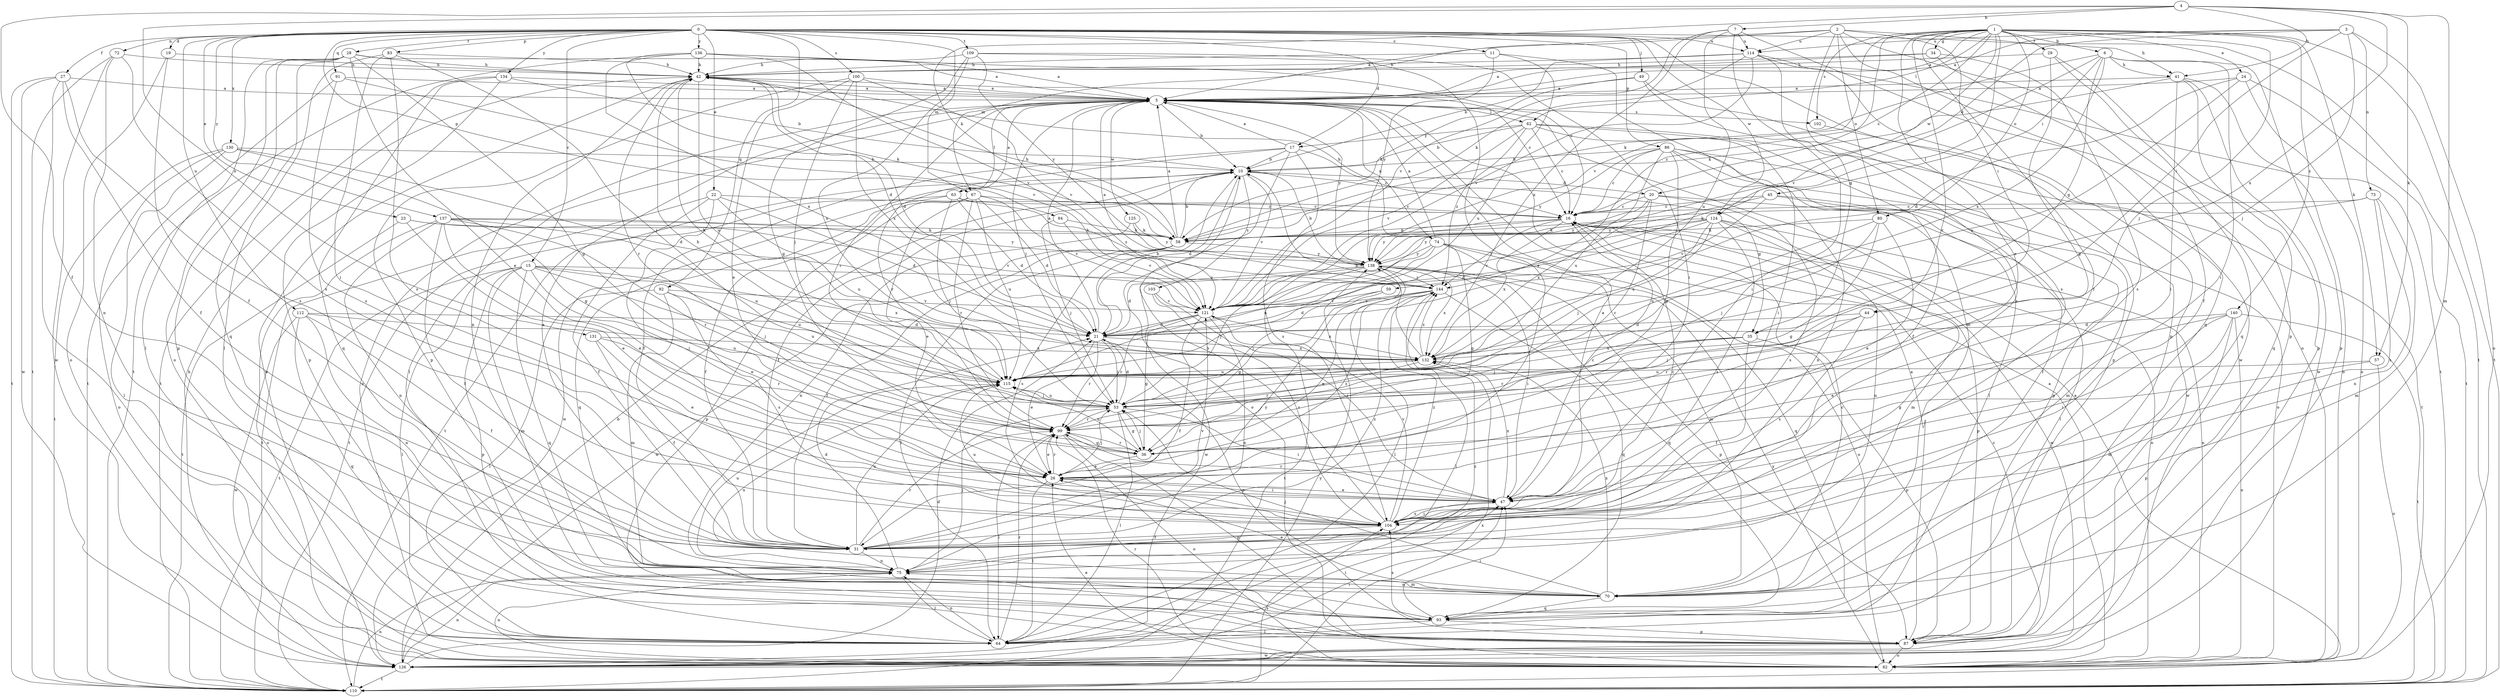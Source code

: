 strict digraph  {
0;
1;
2;
3;
4;
5;
6;
7;
10;
11;
15;
16;
17;
19;
20;
21;
22;
23;
24;
26;
27;
28;
29;
31;
34;
35;
36;
41;
42;
44;
45;
47;
49;
53;
57;
58;
59;
62;
63;
64;
67;
70;
72;
73;
74;
75;
80;
82;
83;
84;
86;
87;
91;
92;
93;
99;
100;
102;
103;
104;
109;
110;
112;
114;
115;
121;
124;
125;
126;
130;
131;
132;
134;
136;
137;
138;
140;
144;
0 -> 11  [label=c];
0 -> 15  [label=c];
0 -> 17  [label=d];
0 -> 19  [label=d];
0 -> 22  [label=e];
0 -> 23  [label=e];
0 -> 27  [label=f];
0 -> 28  [label=f];
0 -> 41  [label=h];
0 -> 49  [label=j];
0 -> 67  [label=m];
0 -> 72  [label=n];
0 -> 83  [label=p];
0 -> 84  [label=p];
0 -> 86  [label=p];
0 -> 87  [label=p];
0 -> 91  [label=q];
0 -> 92  [label=q];
0 -> 100  [label=s];
0 -> 109  [label=t];
0 -> 112  [label=u];
0 -> 114  [label=u];
0 -> 124  [label=w];
0 -> 130  [label=x];
0 -> 134  [label=y];
0 -> 136  [label=y];
0 -> 137  [label=y];
1 -> 5  [label=a];
1 -> 6  [label=b];
1 -> 16  [label=c];
1 -> 24  [label=e];
1 -> 26  [label=e];
1 -> 29  [label=f];
1 -> 31  [label=f];
1 -> 34  [label=g];
1 -> 53  [label=j];
1 -> 57  [label=k];
1 -> 59  [label=l];
1 -> 62  [label=l];
1 -> 80  [label=o];
1 -> 99  [label=r];
1 -> 102  [label=s];
1 -> 110  [label=t];
1 -> 121  [label=v];
1 -> 124  [label=w];
1 -> 140  [label=z];
1 -> 144  [label=z];
2 -> 5  [label=a];
2 -> 35  [label=g];
2 -> 44  [label=i];
2 -> 67  [label=m];
2 -> 80  [label=o];
2 -> 87  [label=p];
2 -> 93  [label=q];
2 -> 110  [label=t];
2 -> 114  [label=u];
3 -> 5  [label=a];
3 -> 20  [label=d];
3 -> 44  [label=i];
3 -> 53  [label=j];
3 -> 73  [label=n];
3 -> 82  [label=o];
3 -> 114  [label=u];
4 -> 7  [label=b];
4 -> 31  [label=f];
4 -> 41  [label=h];
4 -> 57  [label=k];
4 -> 58  [label=k];
4 -> 70  [label=m];
4 -> 131  [label=x];
4 -> 132  [label=x];
5 -> 10  [label=b];
5 -> 53  [label=j];
5 -> 62  [label=l];
5 -> 63  [label=l];
5 -> 64  [label=l];
5 -> 74  [label=n];
5 -> 82  [label=o];
5 -> 99  [label=r];
5 -> 102  [label=s];
5 -> 125  [label=w];
5 -> 138  [label=y];
6 -> 35  [label=g];
6 -> 41  [label=h];
6 -> 45  [label=i];
6 -> 47  [label=i];
6 -> 58  [label=k];
6 -> 87  [label=p];
6 -> 121  [label=v];
6 -> 132  [label=x];
7 -> 75  [label=n];
7 -> 82  [label=o];
7 -> 114  [label=u];
7 -> 115  [label=u];
7 -> 121  [label=v];
7 -> 132  [label=x];
10 -> 20  [label=d];
10 -> 21  [label=d];
10 -> 31  [label=f];
10 -> 35  [label=g];
10 -> 103  [label=s];
10 -> 110  [label=t];
10 -> 121  [label=v];
10 -> 126  [label=w];
11 -> 42  [label=h];
11 -> 70  [label=m];
11 -> 115  [label=u];
11 -> 138  [label=y];
15 -> 26  [label=e];
15 -> 53  [label=j];
15 -> 64  [label=l];
15 -> 70  [label=m];
15 -> 87  [label=p];
15 -> 93  [label=q];
15 -> 110  [label=t];
15 -> 115  [label=u];
15 -> 132  [label=x];
15 -> 144  [label=z];
16 -> 58  [label=k];
16 -> 82  [label=o];
16 -> 87  [label=p];
16 -> 126  [label=w];
16 -> 132  [label=x];
16 -> 138  [label=y];
16 -> 144  [label=z];
17 -> 5  [label=a];
17 -> 10  [label=b];
17 -> 16  [label=c];
17 -> 31  [label=f];
17 -> 82  [label=o];
17 -> 99  [label=r];
17 -> 104  [label=s];
19 -> 31  [label=f];
19 -> 42  [label=h];
19 -> 82  [label=o];
20 -> 16  [label=c];
20 -> 64  [label=l];
20 -> 99  [label=r];
20 -> 104  [label=s];
20 -> 132  [label=x];
20 -> 138  [label=y];
21 -> 5  [label=a];
21 -> 10  [label=b];
21 -> 26  [label=e];
21 -> 53  [label=j];
21 -> 87  [label=p];
21 -> 99  [label=r];
21 -> 132  [label=x];
22 -> 16  [label=c];
22 -> 21  [label=d];
22 -> 31  [label=f];
22 -> 47  [label=i];
22 -> 110  [label=t];
22 -> 115  [label=u];
23 -> 26  [label=e];
23 -> 58  [label=k];
23 -> 110  [label=t];
23 -> 121  [label=v];
24 -> 5  [label=a];
24 -> 21  [label=d];
24 -> 82  [label=o];
24 -> 110  [label=t];
24 -> 115  [label=u];
26 -> 47  [label=i];
26 -> 53  [label=j];
26 -> 64  [label=l];
26 -> 99  [label=r];
26 -> 144  [label=z];
27 -> 5  [label=a];
27 -> 31  [label=f];
27 -> 64  [label=l];
27 -> 104  [label=s];
27 -> 110  [label=t];
27 -> 126  [label=w];
28 -> 5  [label=a];
28 -> 26  [label=e];
28 -> 36  [label=g];
28 -> 42  [label=h];
28 -> 64  [label=l];
28 -> 82  [label=o];
28 -> 87  [label=p];
28 -> 93  [label=q];
29 -> 36  [label=g];
29 -> 42  [label=h];
29 -> 87  [label=p];
29 -> 93  [label=q];
31 -> 5  [label=a];
31 -> 75  [label=n];
31 -> 99  [label=r];
31 -> 115  [label=u];
31 -> 121  [label=v];
31 -> 138  [label=y];
31 -> 144  [label=z];
34 -> 5  [label=a];
34 -> 31  [label=f];
34 -> 42  [label=h];
34 -> 104  [label=s];
35 -> 31  [label=f];
35 -> 53  [label=j];
35 -> 87  [label=p];
35 -> 99  [label=r];
35 -> 132  [label=x];
36 -> 26  [label=e];
36 -> 53  [label=j];
36 -> 99  [label=r];
36 -> 115  [label=u];
41 -> 5  [label=a];
41 -> 47  [label=i];
41 -> 58  [label=k];
41 -> 82  [label=o];
41 -> 93  [label=q];
41 -> 126  [label=w];
42 -> 5  [label=a];
42 -> 16  [label=c];
42 -> 21  [label=d];
42 -> 58  [label=k];
42 -> 75  [label=n];
42 -> 99  [label=r];
42 -> 115  [label=u];
42 -> 126  [label=w];
44 -> 21  [label=d];
44 -> 53  [label=j];
44 -> 99  [label=r];
44 -> 104  [label=s];
45 -> 16  [label=c];
45 -> 31  [label=f];
45 -> 70  [label=m];
45 -> 121  [label=v];
45 -> 138  [label=y];
47 -> 16  [label=c];
47 -> 26  [label=e];
47 -> 99  [label=r];
47 -> 104  [label=s];
47 -> 132  [label=x];
49 -> 5  [label=a];
49 -> 47  [label=i];
49 -> 58  [label=k];
49 -> 87  [label=p];
53 -> 21  [label=d];
53 -> 36  [label=g];
53 -> 42  [label=h];
53 -> 47  [label=i];
53 -> 64  [label=l];
53 -> 99  [label=r];
53 -> 115  [label=u];
57 -> 36  [label=g];
57 -> 82  [label=o];
57 -> 115  [label=u];
58 -> 5  [label=a];
58 -> 10  [label=b];
58 -> 31  [label=f];
58 -> 42  [label=h];
58 -> 64  [label=l];
58 -> 104  [label=s];
58 -> 126  [label=w];
58 -> 138  [label=y];
59 -> 21  [label=d];
59 -> 53  [label=j];
59 -> 121  [label=v];
62 -> 10  [label=b];
62 -> 16  [label=c];
62 -> 31  [label=f];
62 -> 47  [label=i];
62 -> 110  [label=t];
62 -> 121  [label=v];
62 -> 144  [label=z];
62 -> 17  [label=y];
63 -> 5  [label=a];
63 -> 16  [label=c];
63 -> 21  [label=d];
63 -> 53  [label=j];
63 -> 93  [label=q];
63 -> 110  [label=t];
63 -> 144  [label=z];
64 -> 47  [label=i];
64 -> 75  [label=n];
64 -> 99  [label=r];
64 -> 144  [label=z];
67 -> 16  [label=c];
67 -> 21  [label=d];
67 -> 26  [label=e];
67 -> 31  [label=f];
67 -> 87  [label=p];
67 -> 99  [label=r];
67 -> 115  [label=u];
67 -> 121  [label=v];
70 -> 16  [label=c];
70 -> 26  [label=e];
70 -> 53  [label=j];
70 -> 75  [label=n];
70 -> 93  [label=q];
70 -> 115  [label=u];
70 -> 132  [label=x];
72 -> 42  [label=h];
72 -> 75  [label=n];
72 -> 104  [label=s];
72 -> 110  [label=t];
72 -> 126  [label=w];
73 -> 16  [label=c];
73 -> 58  [label=k];
73 -> 70  [label=m];
73 -> 75  [label=n];
73 -> 104  [label=s];
74 -> 5  [label=a];
74 -> 36  [label=g];
74 -> 42  [label=h];
74 -> 70  [label=m];
74 -> 82  [label=o];
74 -> 93  [label=q];
74 -> 115  [label=u];
74 -> 126  [label=w];
74 -> 138  [label=y];
75 -> 21  [label=d];
75 -> 53  [label=j];
75 -> 64  [label=l];
75 -> 70  [label=m];
75 -> 115  [label=u];
80 -> 26  [label=e];
80 -> 36  [label=g];
80 -> 53  [label=j];
80 -> 58  [label=k];
80 -> 115  [label=u];
82 -> 5  [label=a];
82 -> 26  [label=e];
82 -> 75  [label=n];
82 -> 99  [label=r];
82 -> 138  [label=y];
83 -> 42  [label=h];
83 -> 47  [label=i];
83 -> 53  [label=j];
83 -> 64  [label=l];
83 -> 104  [label=s];
84 -> 53  [label=j];
84 -> 58  [label=k];
84 -> 121  [label=v];
86 -> 10  [label=b];
86 -> 16  [label=c];
86 -> 36  [label=g];
86 -> 64  [label=l];
86 -> 75  [label=n];
86 -> 82  [label=o];
86 -> 87  [label=p];
86 -> 115  [label=u];
86 -> 138  [label=y];
87 -> 5  [label=a];
87 -> 82  [label=o];
87 -> 126  [label=w];
91 -> 5  [label=a];
91 -> 104  [label=s];
91 -> 110  [label=t];
91 -> 121  [label=v];
92 -> 64  [label=l];
92 -> 70  [label=m];
92 -> 104  [label=s];
92 -> 115  [label=u];
92 -> 121  [label=v];
93 -> 47  [label=i];
93 -> 64  [label=l];
93 -> 87  [label=p];
93 -> 104  [label=s];
99 -> 26  [label=e];
99 -> 36  [label=g];
99 -> 64  [label=l];
99 -> 82  [label=o];
99 -> 87  [label=p];
100 -> 5  [label=a];
100 -> 26  [label=e];
100 -> 53  [label=j];
100 -> 87  [label=p];
100 -> 121  [label=v];
100 -> 132  [label=x];
102 -> 126  [label=w];
103 -> 47  [label=i];
103 -> 104  [label=s];
103 -> 121  [label=v];
104 -> 5  [label=a];
104 -> 10  [label=b];
104 -> 16  [label=c];
104 -> 31  [label=f];
104 -> 47  [label=i];
104 -> 115  [label=u];
104 -> 121  [label=v];
104 -> 144  [label=z];
109 -> 26  [label=e];
109 -> 36  [label=g];
109 -> 42  [label=h];
109 -> 47  [label=i];
109 -> 115  [label=u];
109 -> 138  [label=y];
110 -> 5  [label=a];
110 -> 75  [label=n];
110 -> 104  [label=s];
110 -> 132  [label=x];
110 -> 138  [label=y];
112 -> 21  [label=d];
112 -> 31  [label=f];
112 -> 75  [label=n];
112 -> 93  [label=q];
112 -> 115  [label=u];
112 -> 126  [label=w];
114 -> 10  [label=b];
114 -> 42  [label=h];
114 -> 58  [label=k];
114 -> 104  [label=s];
114 -> 110  [label=t];
114 -> 121  [label=v];
114 -> 126  [label=w];
115 -> 42  [label=h];
115 -> 53  [label=j];
121 -> 21  [label=d];
121 -> 31  [label=f];
121 -> 36  [label=g];
121 -> 75  [label=n];
121 -> 99  [label=r];
121 -> 132  [label=x];
124 -> 21  [label=d];
124 -> 53  [label=j];
124 -> 58  [label=k];
124 -> 70  [label=m];
124 -> 75  [label=n];
124 -> 82  [label=o];
124 -> 104  [label=s];
124 -> 121  [label=v];
124 -> 132  [label=x];
124 -> 138  [label=y];
125 -> 58  [label=k];
125 -> 75  [label=n];
125 -> 138  [label=y];
126 -> 10  [label=b];
126 -> 16  [label=c];
126 -> 21  [label=d];
126 -> 42  [label=h];
126 -> 47  [label=i];
126 -> 75  [label=n];
126 -> 110  [label=t];
130 -> 10  [label=b];
130 -> 21  [label=d];
130 -> 36  [label=g];
130 -> 64  [label=l];
130 -> 82  [label=o];
130 -> 110  [label=t];
131 -> 26  [label=e];
131 -> 31  [label=f];
131 -> 99  [label=r];
131 -> 132  [label=x];
132 -> 10  [label=b];
132 -> 99  [label=r];
132 -> 115  [label=u];
132 -> 144  [label=z];
134 -> 5  [label=a];
134 -> 10  [label=b];
134 -> 87  [label=p];
134 -> 93  [label=q];
134 -> 110  [label=t];
136 -> 5  [label=a];
136 -> 16  [label=c];
136 -> 21  [label=d];
136 -> 42  [label=h];
136 -> 110  [label=t];
136 -> 121  [label=v];
136 -> 132  [label=x];
137 -> 26  [label=e];
137 -> 31  [label=f];
137 -> 58  [label=k];
137 -> 75  [label=n];
137 -> 82  [label=o];
137 -> 99  [label=r];
137 -> 115  [label=u];
137 -> 138  [label=y];
138 -> 10  [label=b];
138 -> 21  [label=d];
138 -> 47  [label=i];
138 -> 53  [label=j];
138 -> 64  [label=l];
138 -> 87  [label=p];
138 -> 93  [label=q];
138 -> 110  [label=t];
138 -> 132  [label=x];
138 -> 144  [label=z];
140 -> 21  [label=d];
140 -> 26  [label=e];
140 -> 47  [label=i];
140 -> 70  [label=m];
140 -> 82  [label=o];
140 -> 87  [label=p];
140 -> 110  [label=t];
144 -> 5  [label=a];
144 -> 26  [label=e];
144 -> 36  [label=g];
144 -> 64  [label=l];
144 -> 93  [label=q];
144 -> 121  [label=v];
}
